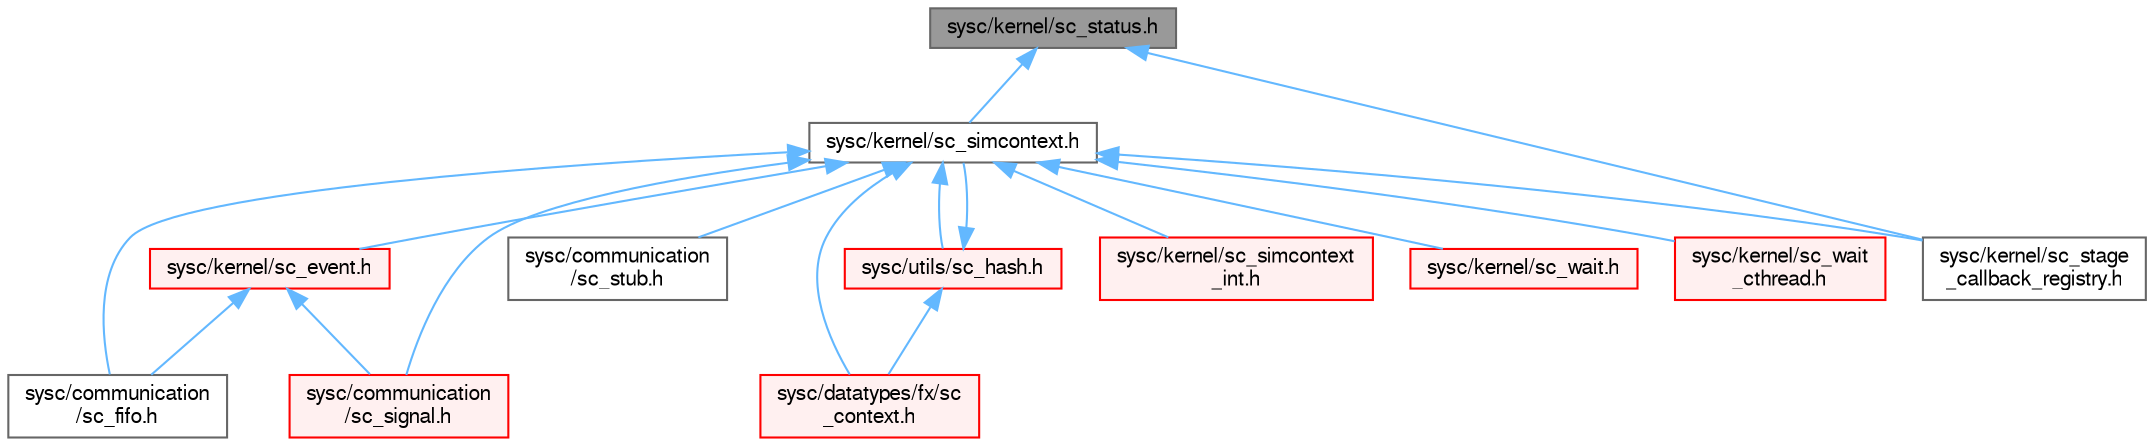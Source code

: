digraph "sysc/kernel/sc_status.h"
{
 // LATEX_PDF_SIZE
  bgcolor="transparent";
  edge [fontname=FreeSans,fontsize=10,labelfontname=FreeSans,labelfontsize=10];
  node [fontname=FreeSans,fontsize=10,shape=box,height=0.2,width=0.4];
  Node1 [id="Node000001",label="sysc/kernel/sc_status.h",height=0.2,width=0.4,color="gray40", fillcolor="grey60", style="filled", fontcolor="black",tooltip=" "];
  Node1 -> Node2 [id="edge1_Node000001_Node000002",dir="back",color="steelblue1",style="solid",tooltip=" "];
  Node2 [id="Node000002",label="sysc/kernel/sc_simcontext.h",height=0.2,width=0.4,color="grey40", fillcolor="white", style="filled",URL="$a00377.html",tooltip=" "];
  Node2 -> Node3 [id="edge2_Node000002_Node000003",dir="back",color="steelblue1",style="solid",tooltip=" "];
  Node3 [id="Node000003",label="sysc/communication\l/sc_fifo.h",height=0.2,width=0.4,color="grey40", fillcolor="white", style="filled",URL="$a00272.html",tooltip=" "];
  Node2 -> Node4 [id="edge3_Node000002_Node000004",dir="back",color="steelblue1",style="solid",tooltip=" "];
  Node4 [id="Node000004",label="sysc/communication\l/sc_signal.h",height=0.2,width=0.4,color="red", fillcolor="#FFF0F0", style="filled",URL="$a00296.html",tooltip=" "];
  Node2 -> Node10 [id="edge4_Node000002_Node000010",dir="back",color="steelblue1",style="solid",tooltip=" "];
  Node10 [id="Node000010",label="sysc/communication\l/sc_stub.h",height=0.2,width=0.4,color="grey40", fillcolor="white", style="filled",URL="$a00305.html",tooltip=" "];
  Node2 -> Node11 [id="edge5_Node000002_Node000011",dir="back",color="steelblue1",style="solid",tooltip=" "];
  Node11 [id="Node000011",label="sysc/datatypes/fx/sc\l_context.h",height=0.2,width=0.4,color="red", fillcolor="#FFF0F0", style="filled",URL="$a00059.html",tooltip=" "];
  Node2 -> Node43 [id="edge6_Node000002_Node000043",dir="back",color="steelblue1",style="solid",tooltip=" "];
  Node43 [id="Node000043",label="sysc/kernel/sc_event.h",height=0.2,width=0.4,color="red", fillcolor="#FFF0F0", style="filled",URL="$a00398.html",tooltip=" "];
  Node43 -> Node3 [id="edge7_Node000043_Node000003",dir="back",color="steelblue1",style="solid",tooltip=" "];
  Node43 -> Node4 [id="edge8_Node000043_Node000004",dir="back",color="steelblue1",style="solid",tooltip=" "];
  Node2 -> Node54 [id="edge9_Node000002_Node000054",dir="back",color="steelblue1",style="solid",tooltip=" "];
  Node54 [id="Node000054",label="sysc/kernel/sc_simcontext\l_int.h",height=0.2,width=0.4,color="red", fillcolor="#FFF0F0", style="filled",URL="$a00425.html",tooltip=" "];
  Node2 -> Node56 [id="edge10_Node000002_Node000056",dir="back",color="steelblue1",style="solid",tooltip=" "];
  Node56 [id="Node000056",label="sysc/kernel/sc_stage\l_callback_registry.h",height=0.2,width=0.4,color="grey40", fillcolor="white", style="filled",URL="$a00344.html",tooltip=" "];
  Node2 -> Node63 [id="edge11_Node000002_Node000063",dir="back",color="steelblue1",style="solid",tooltip=" "];
  Node63 [id="Node000063",label="sysc/kernel/sc_wait.h",height=0.2,width=0.4,color="red", fillcolor="#FFF0F0", style="filled",URL="$a00332.html",tooltip=" "];
  Node2 -> Node68 [id="edge12_Node000002_Node000068",dir="back",color="steelblue1",style="solid",tooltip=" "];
  Node68 [id="Node000068",label="sysc/kernel/sc_wait\l_cthread.h",height=0.2,width=0.4,color="red", fillcolor="#FFF0F0", style="filled",URL="$a00389.html",tooltip=" "];
  Node2 -> Node69 [id="edge13_Node000002_Node000069",dir="back",color="steelblue1",style="solid",tooltip=" "];
  Node69 [id="Node000069",label="sysc/utils/sc_hash.h",height=0.2,width=0.4,color="red", fillcolor="#FFF0F0", style="filled",URL="$a00224.html",tooltip=" "];
  Node69 -> Node11 [id="edge14_Node000069_Node000011",dir="back",color="steelblue1",style="solid",tooltip=" "];
  Node69 -> Node2 [id="edge15_Node000069_Node000002",dir="back",color="steelblue1",style="solid",tooltip=" "];
  Node1 -> Node56 [id="edge16_Node000001_Node000056",dir="back",color="steelblue1",style="solid",tooltip=" "];
}
